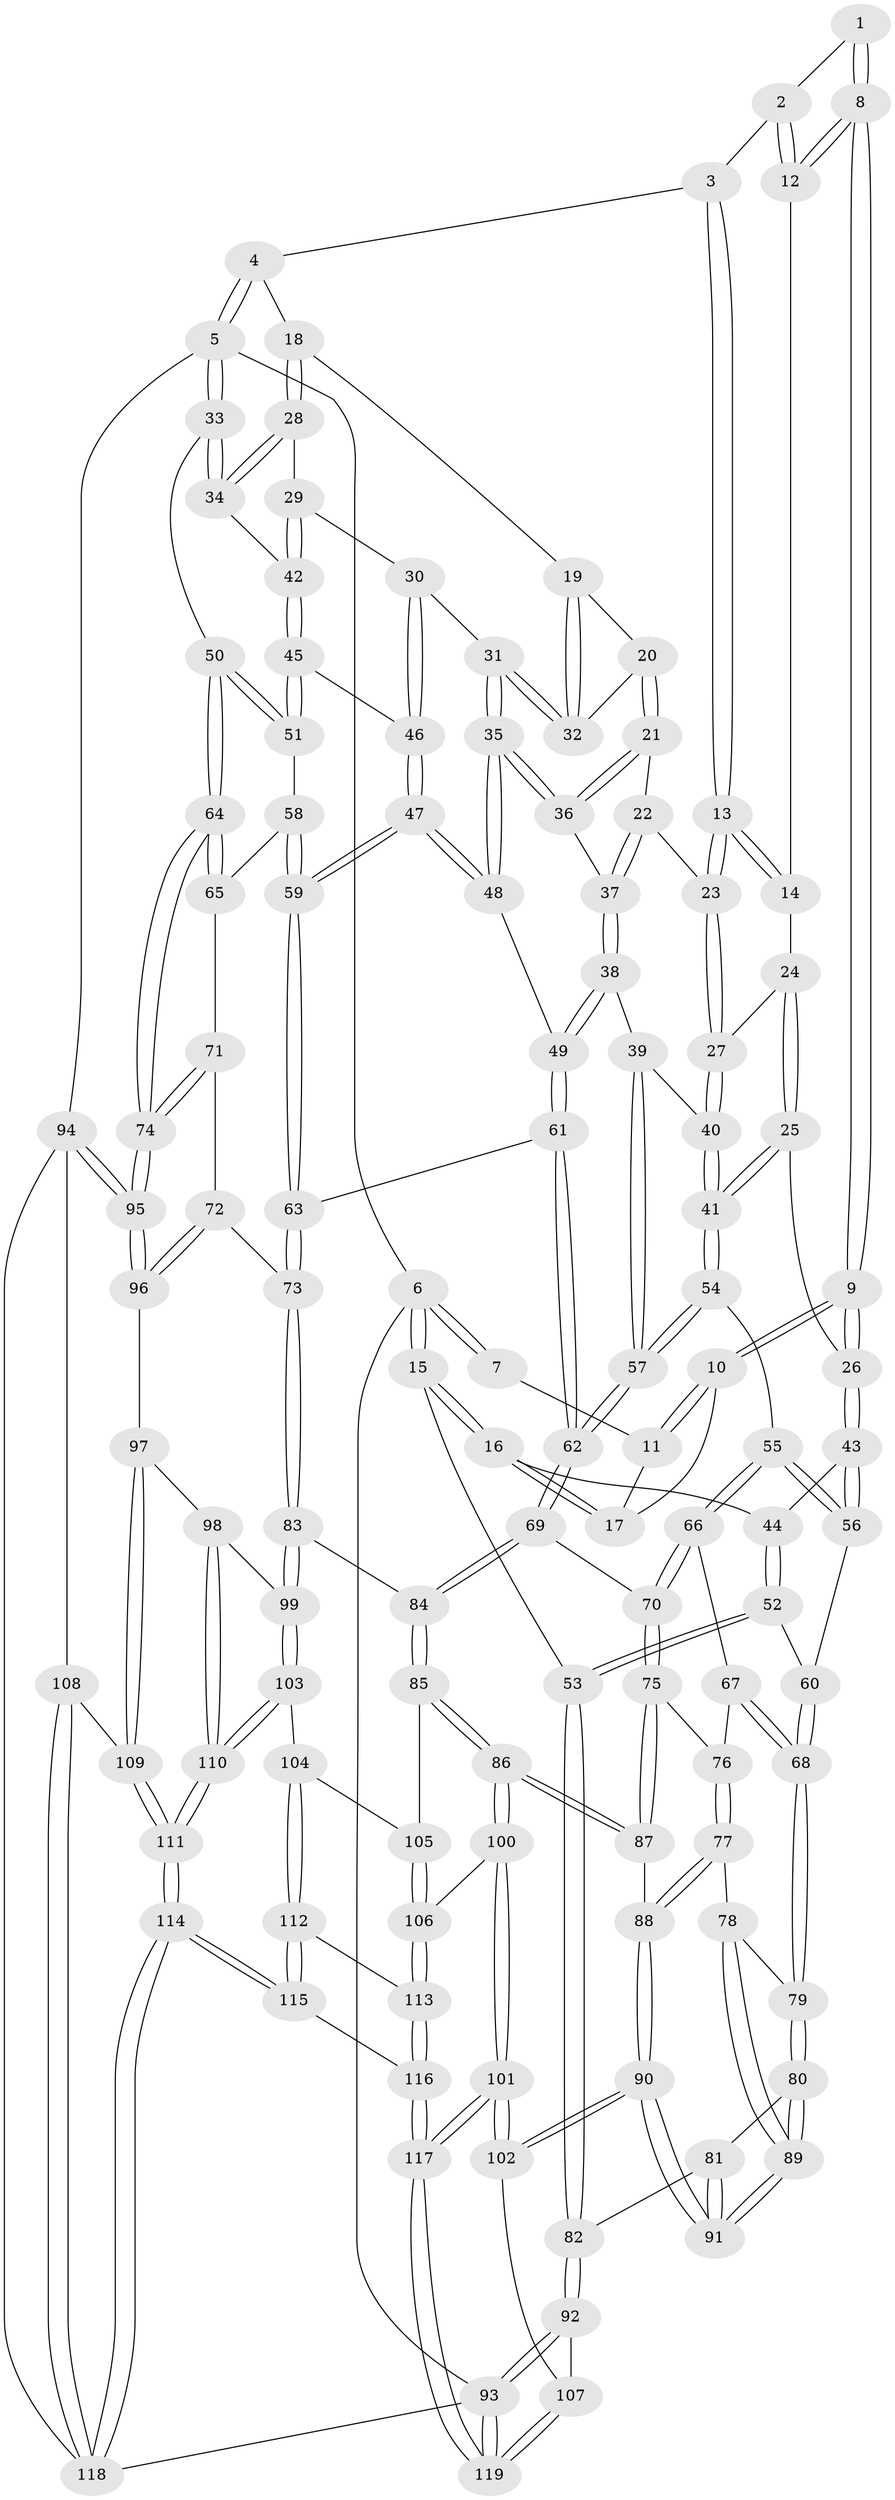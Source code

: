 // coarse degree distribution, {3: 0.0963855421686747, 4: 0.4578313253012048, 5: 0.3373493975903614, 6: 0.10843373493975904}
// Generated by graph-tools (version 1.1) at 2025/52/02/27/25 19:52:44]
// undirected, 119 vertices, 294 edges
graph export_dot {
graph [start="1"]
  node [color=gray90,style=filled];
  1 [pos="+0.283081811338797+0"];
  2 [pos="+0.40205549321346695+0"];
  3 [pos="+0.5732094885380384+0"];
  4 [pos="+0.8231278455829921+0"];
  5 [pos="+1+0"];
  6 [pos="+0+0"];
  7 [pos="+0.22962368090694585+0"];
  8 [pos="+0.3103495416997867+0.1740519501446108"];
  9 [pos="+0.2957982886848931+0.21275192455711445"];
  10 [pos="+0.24247522669984997+0.16956212555254496"];
  11 [pos="+0.18910344071432003+0"];
  12 [pos="+0.3926582824235476+0.015542776930215638"];
  13 [pos="+0.5421291686834477+0.07751230473912192"];
  14 [pos="+0.45294370721923355+0.09171673953488828"];
  15 [pos="+0+0.14884129817459324"];
  16 [pos="+0+0.16101936860938146"];
  17 [pos="+0.015102871207145112+0.14910274421843736"];
  18 [pos="+0.8124402843539262+0"];
  19 [pos="+0.7693367739918576+0"];
  20 [pos="+0.6374720137728652+0.12878898608635045"];
  21 [pos="+0.6049173136166498+0.14928071159463976"];
  22 [pos="+0.5889174711377424+0.14967760619371417"];
  23 [pos="+0.5690978070785961+0.14545802233834737"];
  24 [pos="+0.43961576581668166+0.11916262872320885"];
  25 [pos="+0.31114190126882496+0.23035330927962522"];
  26 [pos="+0.30376968306474245+0.22812122688083167"];
  27 [pos="+0.5323999925811447+0.18157069878491836"];
  28 [pos="+0.8683999945630858+0.09851020862900639"];
  29 [pos="+0.808592255014528+0.22109977208151996"];
  30 [pos="+0.7849178389691853+0.23442209456218333"];
  31 [pos="+0.7365956447480732+0.23382721252268407"];
  32 [pos="+0.7279763187195732+0.1712113125196711"];
  33 [pos="+1+0.21910906031299557"];
  34 [pos="+1+0.20664236285857907"];
  35 [pos="+0.7099102207437784+0.24869043606122535"];
  36 [pos="+0.7029280896711727+0.24332885625972533"];
  37 [pos="+0.6075218263456965+0.23642077058552713"];
  38 [pos="+0.5821452677858107+0.35554189367269196"];
  39 [pos="+0.5251504478818291+0.32743912855449236"];
  40 [pos="+0.4586813164737836+0.2890164917857094"];
  41 [pos="+0.41862257765862687+0.29167144490556574"];
  42 [pos="+0.9148167601036763+0.2801559261229294"];
  43 [pos="+0.2116342399818363+0.3350889909137135"];
  44 [pos="+0.1268411527828254+0.3145763957959534"];
  45 [pos="+0.8949749400035528+0.35879747312366167"];
  46 [pos="+0.809847262264385+0.320409590117757"];
  47 [pos="+0.6885631474215457+0.41617530283696996"];
  48 [pos="+0.6512422341476007+0.37430480224911317"];
  49 [pos="+0.5900780334568565+0.3613003904854946"];
  50 [pos="+1+0.49704744751001756"];
  51 [pos="+0.9048018905781006+0.3971024922704295"];
  52 [pos="+0+0.45304668819470273"];
  53 [pos="+0+0.4723278058080397"];
  54 [pos="+0.3963086657959734+0.4258630870034357"];
  55 [pos="+0.240379448762236+0.4545333148434134"];
  56 [pos="+0.2065841036023619+0.4132036042609437"];
  57 [pos="+0.4392393349278914+0.5434491871906804"];
  58 [pos="+0.8454272321279366+0.44462119321002597"];
  59 [pos="+0.7066417655253536+0.45249033526993565"];
  60 [pos="+0.10855366203333021+0.46614242297828534"];
  61 [pos="+0.5020422998597441+0.5092886345413675"];
  62 [pos="+0.4398059705454945+0.5453323444153987"];
  63 [pos="+0.6904244854696063+0.5363145827494344"];
  64 [pos="+1+0.5607845932204121"];
  65 [pos="+0.8670791412121832+0.5165302937205728"];
  66 [pos="+0.2526179866405927+0.502280501467464"];
  67 [pos="+0.22154388553734158+0.5554381080706973"];
  68 [pos="+0.1455145104811701+0.5933853658447339"];
  69 [pos="+0.4321476861850914+0.5678615934967661"];
  70 [pos="+0.40093888171094344+0.5821331423015658"];
  71 [pos="+0.8578575913571861+0.5610331624426529"];
  72 [pos="+0.8018821626584274+0.6640334083955447"];
  73 [pos="+0.700451156879782+0.6218365390701162"];
  74 [pos="+1+0.5653810432010626"];
  75 [pos="+0.3940157201919073+0.5913721332148344"];
  76 [pos="+0.2466029467491843+0.597611718671957"];
  77 [pos="+0.2554930366205654+0.6674061084084211"];
  78 [pos="+0.22378544299959305+0.669616401968246"];
  79 [pos="+0.13966678347999092+0.6041736934269643"];
  80 [pos="+0.08137336554477216+0.6422424449990255"];
  81 [pos="+0+0.5868338853509364"];
  82 [pos="+0+0.5706540539770807"];
  83 [pos="+0.6107724506409887+0.6852090350461862"];
  84 [pos="+0.5709893574628855+0.6932442682307203"];
  85 [pos="+0.552120679459373+0.7220546200749406"];
  86 [pos="+0.3714377772393529+0.7732545716109142"];
  87 [pos="+0.3313749208947188+0.6990163724653831"];
  88 [pos="+0.32317313774266676+0.6989111819469126"];
  89 [pos="+0.13600120638900626+0.7770669327565035"];
  90 [pos="+0.13957114105864768+0.840367905921776"];
  91 [pos="+0.13876408075927146+0.8352739446680196"];
  92 [pos="+0+0.8462423135578612"];
  93 [pos="+0+1"];
  94 [pos="+1+0.7734626448647661"];
  95 [pos="+1+0.6831410417228083"];
  96 [pos="+0.8289057047387375+0.690710202882605"];
  97 [pos="+0.8079009646810855+0.8269165634147305"];
  98 [pos="+0.7806916972024974+0.8430441976368477"];
  99 [pos="+0.6768239370194327+0.8151232888286539"];
  100 [pos="+0.3692636158225851+0.8012558700039447"];
  101 [pos="+0.20075272044677386+0.9358066752299432"];
  102 [pos="+0.13684417328357762+0.8619758491211857"];
  103 [pos="+0.6284832317176093+0.8808303634899508"];
  104 [pos="+0.5981425799362928+0.8909015596636441"];
  105 [pos="+0.5460389378946178+0.7701119552540083"];
  106 [pos="+0.45087945981367417+0.8888273408435095"];
  107 [pos="+0.06547626908670419+0.8686356162275868"];
  108 [pos="+0.9705944169735565+0.8929147943536736"];
  109 [pos="+0.8959885412121547+0.8929175698370526"];
  110 [pos="+0.73439761206068+0.9365426518052246"];
  111 [pos="+0.7357380385106106+1"];
  112 [pos="+0.5881441139579241+0.9066999068090466"];
  113 [pos="+0.458304442825053+0.9223421992236375"];
  114 [pos="+0.7278774404308894+1"];
  115 [pos="+0.6873090670311559+1"];
  116 [pos="+0.34548447719512343+1"];
  117 [pos="+0.28511648335924894+1"];
  118 [pos="+0.880852682118466+1"];
  119 [pos="+0+1"];
  1 -- 2;
  1 -- 8;
  1 -- 8;
  2 -- 3;
  2 -- 12;
  2 -- 12;
  3 -- 4;
  3 -- 13;
  3 -- 13;
  4 -- 5;
  4 -- 5;
  4 -- 18;
  5 -- 6;
  5 -- 33;
  5 -- 33;
  5 -- 94;
  6 -- 7;
  6 -- 7;
  6 -- 15;
  6 -- 15;
  6 -- 93;
  7 -- 11;
  8 -- 9;
  8 -- 9;
  8 -- 12;
  8 -- 12;
  9 -- 10;
  9 -- 10;
  9 -- 26;
  9 -- 26;
  10 -- 11;
  10 -- 11;
  10 -- 17;
  11 -- 17;
  12 -- 14;
  13 -- 14;
  13 -- 14;
  13 -- 23;
  13 -- 23;
  14 -- 24;
  15 -- 16;
  15 -- 16;
  15 -- 53;
  16 -- 17;
  16 -- 17;
  16 -- 44;
  18 -- 19;
  18 -- 28;
  18 -- 28;
  19 -- 20;
  19 -- 32;
  19 -- 32;
  20 -- 21;
  20 -- 21;
  20 -- 32;
  21 -- 22;
  21 -- 36;
  21 -- 36;
  22 -- 23;
  22 -- 37;
  22 -- 37;
  23 -- 27;
  23 -- 27;
  24 -- 25;
  24 -- 25;
  24 -- 27;
  25 -- 26;
  25 -- 41;
  25 -- 41;
  26 -- 43;
  26 -- 43;
  27 -- 40;
  27 -- 40;
  28 -- 29;
  28 -- 34;
  28 -- 34;
  29 -- 30;
  29 -- 42;
  29 -- 42;
  30 -- 31;
  30 -- 46;
  30 -- 46;
  31 -- 32;
  31 -- 32;
  31 -- 35;
  31 -- 35;
  33 -- 34;
  33 -- 34;
  33 -- 50;
  34 -- 42;
  35 -- 36;
  35 -- 36;
  35 -- 48;
  35 -- 48;
  36 -- 37;
  37 -- 38;
  37 -- 38;
  38 -- 39;
  38 -- 49;
  38 -- 49;
  39 -- 40;
  39 -- 57;
  39 -- 57;
  40 -- 41;
  40 -- 41;
  41 -- 54;
  41 -- 54;
  42 -- 45;
  42 -- 45;
  43 -- 44;
  43 -- 56;
  43 -- 56;
  44 -- 52;
  44 -- 52;
  45 -- 46;
  45 -- 51;
  45 -- 51;
  46 -- 47;
  46 -- 47;
  47 -- 48;
  47 -- 48;
  47 -- 59;
  47 -- 59;
  48 -- 49;
  49 -- 61;
  49 -- 61;
  50 -- 51;
  50 -- 51;
  50 -- 64;
  50 -- 64;
  51 -- 58;
  52 -- 53;
  52 -- 53;
  52 -- 60;
  53 -- 82;
  53 -- 82;
  54 -- 55;
  54 -- 57;
  54 -- 57;
  55 -- 56;
  55 -- 56;
  55 -- 66;
  55 -- 66;
  56 -- 60;
  57 -- 62;
  57 -- 62;
  58 -- 59;
  58 -- 59;
  58 -- 65;
  59 -- 63;
  59 -- 63;
  60 -- 68;
  60 -- 68;
  61 -- 62;
  61 -- 62;
  61 -- 63;
  62 -- 69;
  62 -- 69;
  63 -- 73;
  63 -- 73;
  64 -- 65;
  64 -- 65;
  64 -- 74;
  64 -- 74;
  65 -- 71;
  66 -- 67;
  66 -- 70;
  66 -- 70;
  67 -- 68;
  67 -- 68;
  67 -- 76;
  68 -- 79;
  68 -- 79;
  69 -- 70;
  69 -- 84;
  69 -- 84;
  70 -- 75;
  70 -- 75;
  71 -- 72;
  71 -- 74;
  71 -- 74;
  72 -- 73;
  72 -- 96;
  72 -- 96;
  73 -- 83;
  73 -- 83;
  74 -- 95;
  74 -- 95;
  75 -- 76;
  75 -- 87;
  75 -- 87;
  76 -- 77;
  76 -- 77;
  77 -- 78;
  77 -- 88;
  77 -- 88;
  78 -- 79;
  78 -- 89;
  78 -- 89;
  79 -- 80;
  79 -- 80;
  80 -- 81;
  80 -- 89;
  80 -- 89;
  81 -- 82;
  81 -- 91;
  81 -- 91;
  82 -- 92;
  82 -- 92;
  83 -- 84;
  83 -- 99;
  83 -- 99;
  84 -- 85;
  84 -- 85;
  85 -- 86;
  85 -- 86;
  85 -- 105;
  86 -- 87;
  86 -- 87;
  86 -- 100;
  86 -- 100;
  87 -- 88;
  88 -- 90;
  88 -- 90;
  89 -- 91;
  89 -- 91;
  90 -- 91;
  90 -- 91;
  90 -- 102;
  90 -- 102;
  92 -- 93;
  92 -- 93;
  92 -- 107;
  93 -- 119;
  93 -- 119;
  93 -- 118;
  94 -- 95;
  94 -- 95;
  94 -- 108;
  94 -- 118;
  95 -- 96;
  95 -- 96;
  96 -- 97;
  97 -- 98;
  97 -- 109;
  97 -- 109;
  98 -- 99;
  98 -- 110;
  98 -- 110;
  99 -- 103;
  99 -- 103;
  100 -- 101;
  100 -- 101;
  100 -- 106;
  101 -- 102;
  101 -- 102;
  101 -- 117;
  101 -- 117;
  102 -- 107;
  103 -- 104;
  103 -- 110;
  103 -- 110;
  104 -- 105;
  104 -- 112;
  104 -- 112;
  105 -- 106;
  105 -- 106;
  106 -- 113;
  106 -- 113;
  107 -- 119;
  107 -- 119;
  108 -- 109;
  108 -- 118;
  108 -- 118;
  109 -- 111;
  109 -- 111;
  110 -- 111;
  110 -- 111;
  111 -- 114;
  111 -- 114;
  112 -- 113;
  112 -- 115;
  112 -- 115;
  113 -- 116;
  113 -- 116;
  114 -- 115;
  114 -- 115;
  114 -- 118;
  114 -- 118;
  115 -- 116;
  116 -- 117;
  116 -- 117;
  117 -- 119;
  117 -- 119;
}
